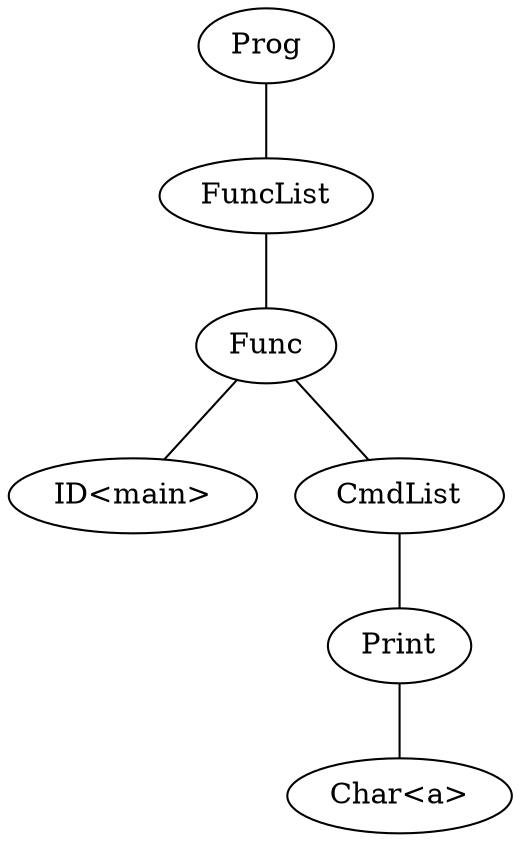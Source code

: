 graph program {
6 [label=Prog]
6--5
5 [label=FuncList]
5--4
4 [label="Func"]
4--3
3 [label="ID<main>"]
4--2
2 [label=CmdList]
2--1
1 [label="Print"]
1--0
0 [label="Char<a>"]
}
